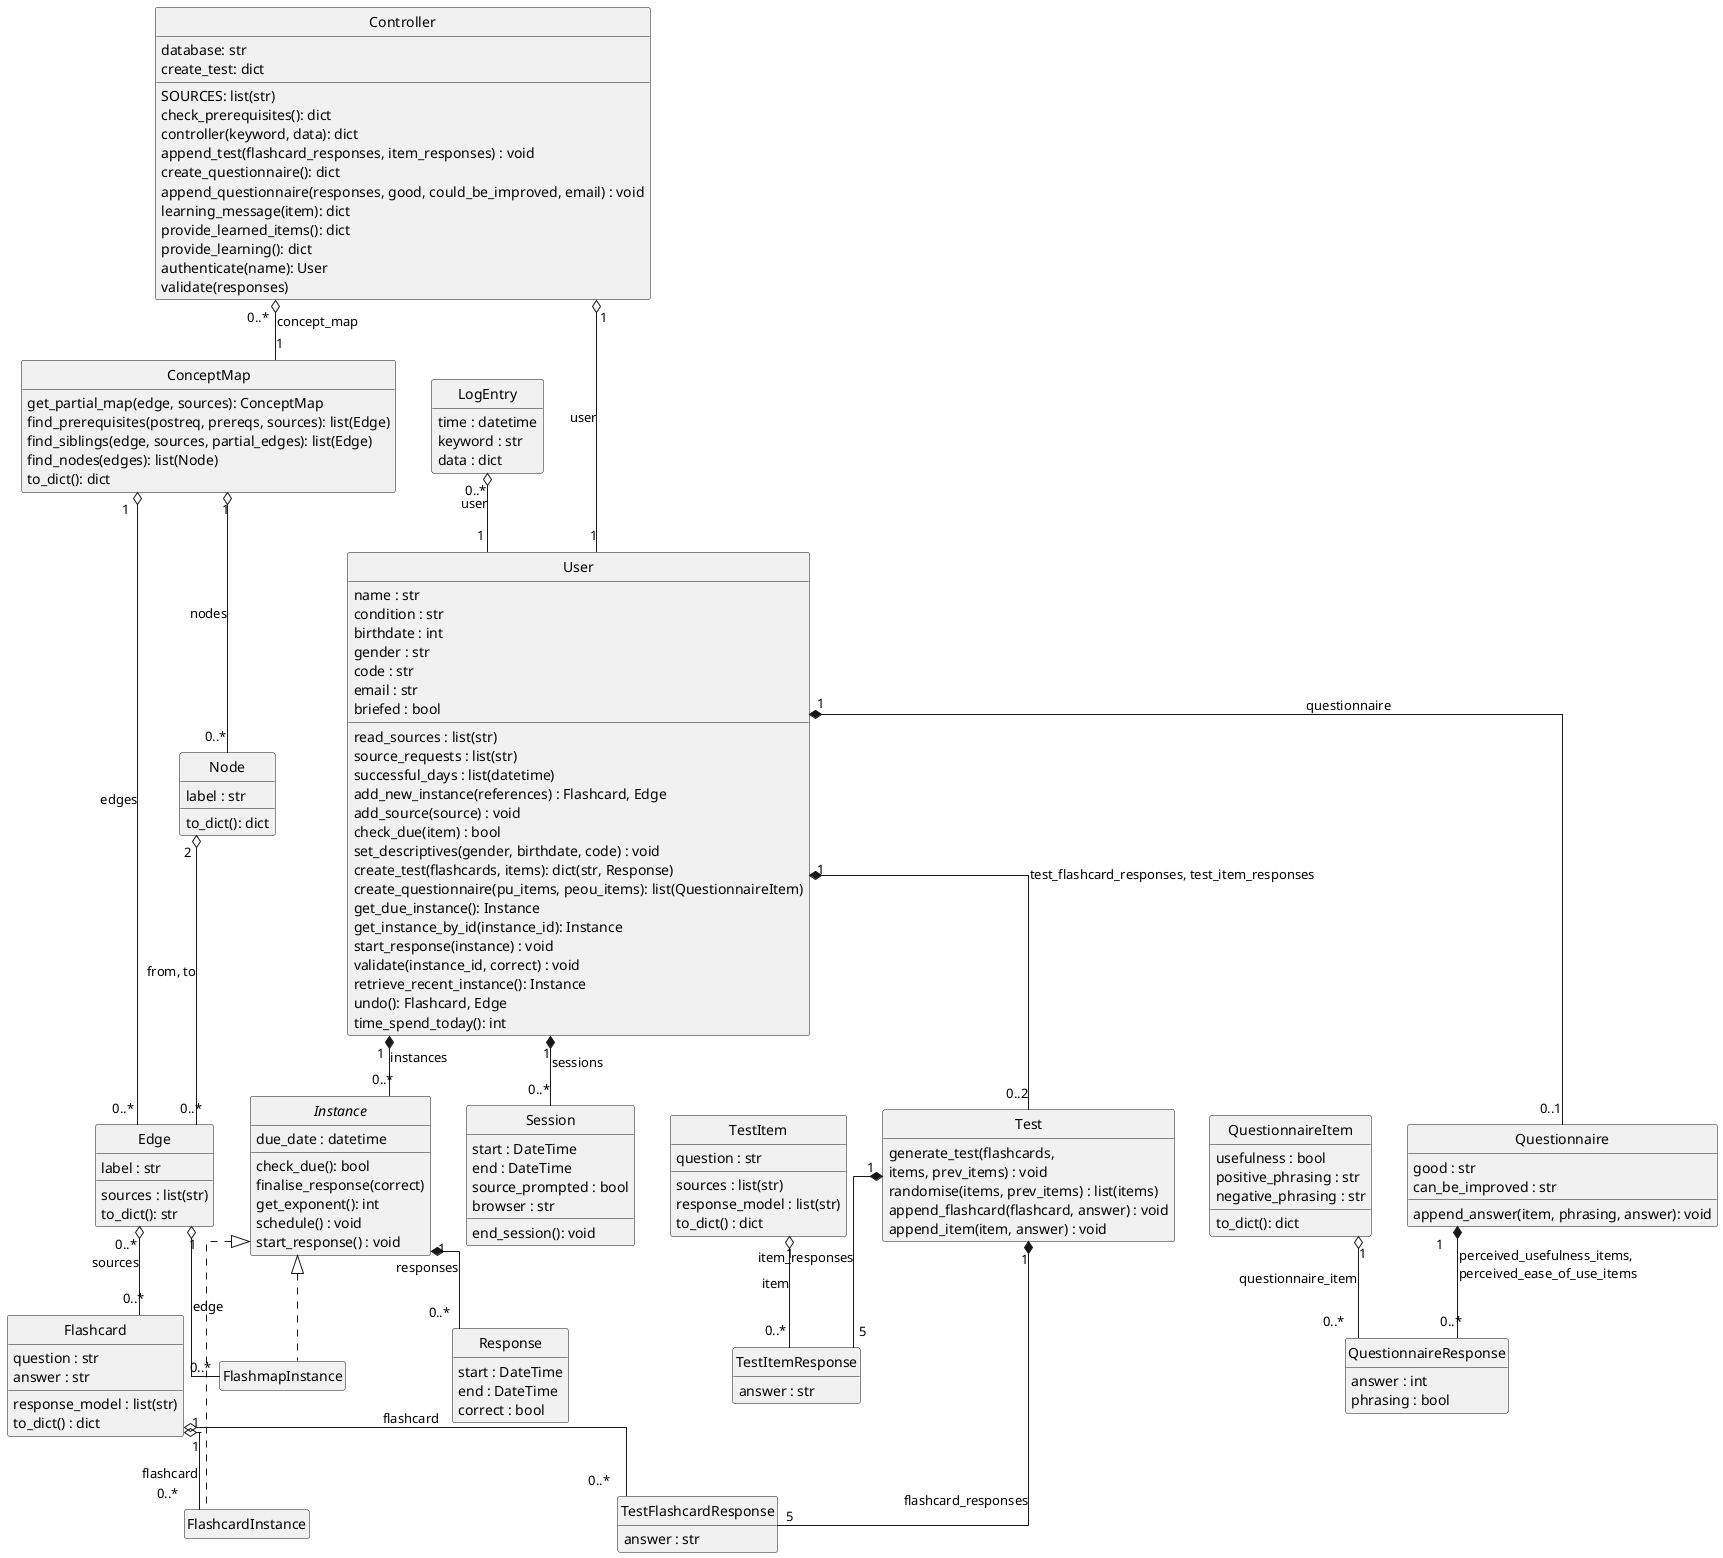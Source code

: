 @startuml
hide empty members
hide circle
skinparam linetype ortho

class Controller {
    database: str
    SOURCES: list(str)
    check_prerequisites(): dict
    controller(keyword, data): dict
    create_test: dict
    append_test(flashcard_responses, item_responses) : void
    create_questionnaire(): dict
    append_questionnaire(responses, good, could_be_improved, email) : void
    learning_message(item): dict
    provide_learned_items(): dict
    provide_learning(): dict
    authenticate(name): User
    validate(responses) 
}

class ConceptMap {
    get_partial_map(edge, sources): ConceptMap
    find_prerequisites(postreq, prereqs, sources): list(Edge)
    find_siblings(edge, sources, partial_edges): list(Edge)
    find_nodes(edges): list(Node)
    to_dict(): dict
}

Controller "0..*" o-- "1" ConceptMap : concept_map

class Node {
    label : str
    to_dict(): dict
}

ConceptMap "1" o-- "0..*" Node : nodes

class Edge {
    label : str
    sources : list(str)
    to_dict(): str
}

ConceptMap "1" o-- "0..*" Edge : edges
Node "2" o-- "0..*" Edge : from, to

class Flashcard {
    question : str
    answer : str
    response_model : list(str)
    to_dict() : dict
}

Edge "0..*" o-- "0..*" Flashcard : sources 

class User {
    name : str
    condition : str
    birthdate : int
    read_sources : list(str)
    gender : str
    code : str
    email : str
    source_requests : list(str)
    successful_days : list(datetime)
    briefed : bool
    add_new_instance(references) : Flashcard, Edge
    add_source(source) : void
    check_due(item) : bool
    set_descriptives(gender, birthdate, code) : void
    create_test(flashcards, items): dict(str, Response)
    create_questionnaire(pu_items, peou_items): list(QuestionnaireItem)
    get_due_instance(): Instance
    get_instance_by_id(instance_id): Instance
    start_response(instance) : void
    validate(instance_id, correct) : void
    retrieve_recent_instance(): Instance
    undo(): Flashcard, Edge
    time_spend_today(): int
}

Controller "1" o-- "1" User : user

class LogEntry {
    time : datetime
    keyword : str
    data : dict
}

LogEntry "0..*" o-- "1" User : user

class Test {
    generate_test(flashcards,\nitems, prev_items) : void
    randomise(items, prev_items) : list(items)
    append_flashcard(flashcard, answer) : void
    append_item(item, answer) : void
}

User "1" *-- "0..2" Test : test_flashcard_responses, test_item_responses

class TestItem {
    question : str
    sources : list(str)
    response_model : list(str)
    to_dict() : dict
}


class TestItemResponse {
    answer : str
}

Test "1" *-- "5" TestItemResponse : item_responses
TestItem "1" o-- "0..*" TestItemResponse : item

class TestFlashcardResponse {
    answer : str
}

Test "1" *-- "5" TestFlashcardResponse: flashcard_responses
Flashcard "1" o-- "0..*" TestFlashcardResponse : flashcard

class QuestionnaireItem {
    usefulness : bool
    positive_phrasing : str
    negative_phrasing : str
    to_dict(): dict
}

class Questionnaire {
    good : str
    can_be_improved : str
    append_answer(item, phrasing, answer): void
}
    
User "1" *-- "0..1" Questionnaire : questionnaire

class QuestionnaireResponse {
    answer : int
    phrasing : bool
}

Questionnaire "1" *-- "0..*" QuestionnaireResponse : perceived_usefulness_items, \nperceived_ease_of_use_items
QuestionnaireItem "1" o-- "0..*" QuestionnaireResponse : questionnaire_item

abstract class Instance {
    due_date : datetime
    check_due(): bool
    finalise_response(correct)
    get_exponent(): int
    schedule() : void
    start_response() : void
}

User "1" *-- "0..*" Instance : instances

class FlashcardInstance

Instance <|.. FlashcardInstance
Flashcard "1" o-- "0..*" FlashcardInstance : flashcard

class FlashmapInstance

Instance <|.. FlashmapInstance
Edge "1" o-- "0..*" FlashmapInstance : edge

class Response {
    start : DateTime
    end : DateTime
    correct : bool
}

Instance "1" *-- "0..*" Response : responses

class Session {
    start : DateTime
    end : DateTime
    source_prompted : bool
    browser : str
    end_session(): void
}

User "1" *-- "0..*" Session : sessions

@enduml
